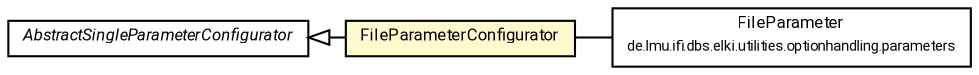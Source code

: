 #!/usr/local/bin/dot
#
# Class diagram 
# Generated by UMLGraph version R5_7_2-60-g0e99a6 (http://www.spinellis.gr/umlgraph/)
#

digraph G {
	graph [fontnames="svg"]
	edge [fontname="Roboto",fontsize=7,labelfontname="Roboto",labelfontsize=7,color="black"];
	node [fontname="Roboto",fontcolor="black",fontsize=8,shape=plaintext,margin=0,width=0,height=0];
	nodesep=0.15;
	ranksep=0.25;
	rankdir=LR;
	// de.lmu.ifi.dbs.elki.utilities.optionhandling.parameters.FileParameter
	c4378382 [label=<<table title="de.lmu.ifi.dbs.elki.utilities.optionhandling.parameters.FileParameter" border="0" cellborder="1" cellspacing="0" cellpadding="2" href="../../utilities/optionhandling/parameters/FileParameter.html" target="_parent">
		<tr><td><table border="0" cellspacing="0" cellpadding="1">
		<tr><td align="center" balign="center"> <font face="Roboto">FileParameter</font> </td></tr>
		<tr><td align="center" balign="center"> <font face="Roboto" point-size="7.0">de.lmu.ifi.dbs.elki.utilities.optionhandling.parameters</font> </td></tr>
		</table></td></tr>
		</table>>, URL="../../utilities/optionhandling/parameters/FileParameter.html"];
	// de.lmu.ifi.dbs.elki.gui.configurator.FileParameterConfigurator
	c4378705 [label=<<table title="de.lmu.ifi.dbs.elki.gui.configurator.FileParameterConfigurator" border="0" cellborder="1" cellspacing="0" cellpadding="2" bgcolor="lemonChiffon" href="FileParameterConfigurator.html" target="_parent">
		<tr><td><table border="0" cellspacing="0" cellpadding="1">
		<tr><td align="center" balign="center"> <font face="Roboto">FileParameterConfigurator</font> </td></tr>
		</table></td></tr>
		</table>>, URL="FileParameterConfigurator.html"];
	// de.lmu.ifi.dbs.elki.gui.configurator.AbstractSingleParameterConfigurator<T extends de.lmu.ifi.dbs.elki.utilities.optionhandling.parameters.Parameter<?>>
	c4378709 [label=<<table title="de.lmu.ifi.dbs.elki.gui.configurator.AbstractSingleParameterConfigurator" border="0" cellborder="1" cellspacing="0" cellpadding="2" href="AbstractSingleParameterConfigurator.html" target="_parent">
		<tr><td><table border="0" cellspacing="0" cellpadding="1">
		<tr><td align="center" balign="center"> <font face="Roboto"><i>AbstractSingleParameterConfigurator</i></font> </td></tr>
		</table></td></tr>
		</table>>, URL="AbstractSingleParameterConfigurator.html"];
	// de.lmu.ifi.dbs.elki.gui.configurator.FileParameterConfigurator extends de.lmu.ifi.dbs.elki.gui.configurator.AbstractSingleParameterConfigurator<T extends de.lmu.ifi.dbs.elki.utilities.optionhandling.parameters.Parameter<?>>
	c4378709 -> c4378705 [arrowtail=empty,dir=back,weight=10];
	// de.lmu.ifi.dbs.elki.gui.configurator.FileParameterConfigurator assoc de.lmu.ifi.dbs.elki.utilities.optionhandling.parameters.FileParameter
	c4378705 -> c4378382 [arrowhead=none,weight=2];
}

